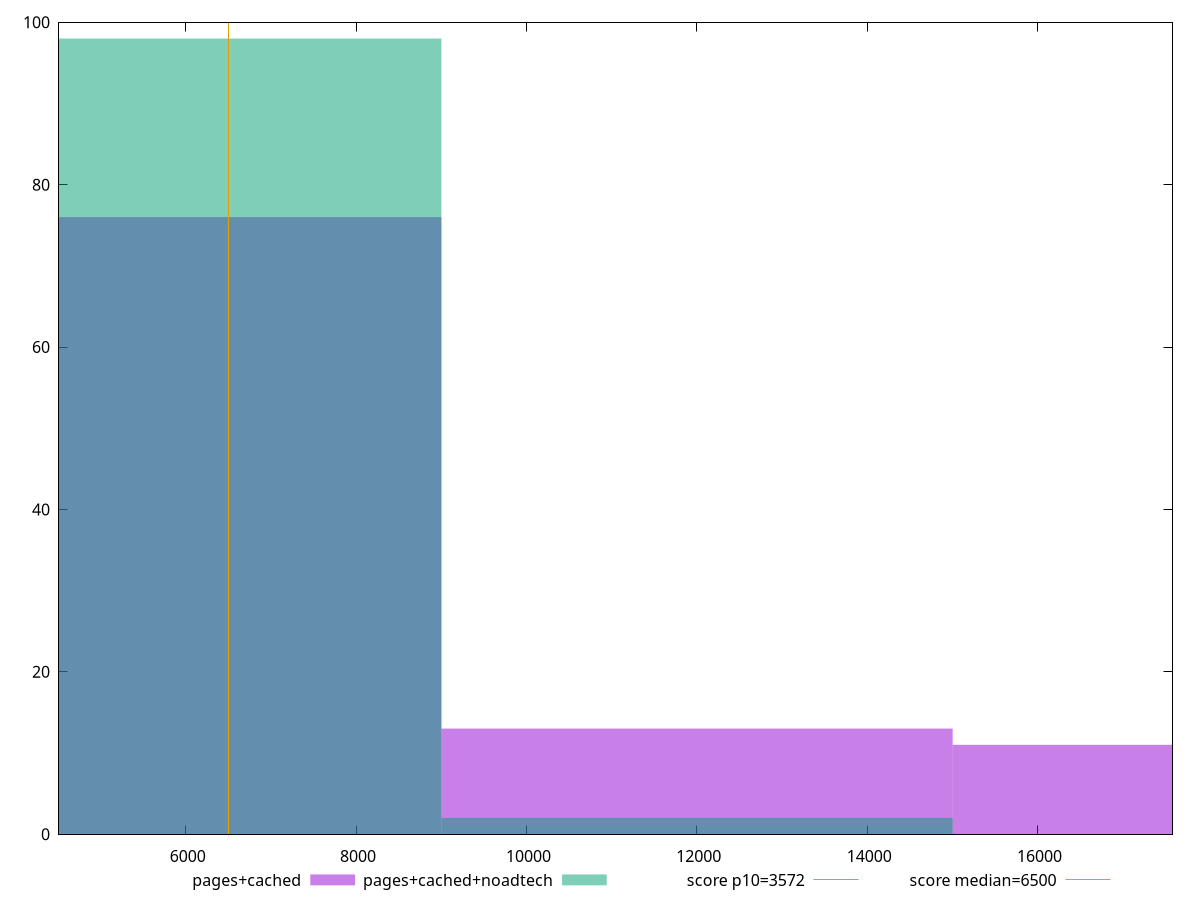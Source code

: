 reset

$pagesCached <<EOF
6001.222818867125 76
12002.44563773425 13
18003.668456601376 11
EOF

$pagesCachedNoadtech <<EOF
6001.222818867125 98
12002.44563773425 2
EOF

set key outside below
set boxwidth 6001.222818867125
set xrange [4513.504999999999:17583.37]
set yrange [0:100]
set trange [0:100]
set style fill transparent solid 0.5 noborder

set parametric
set terminal svg size 640, 500 enhanced background rgb 'white'
set output "report_00015_2021-02-09T16-11-33.973Z/first-cpu-idle/comparison/histogram/1_vs_2.svg"

plot $pagesCached title "pages+cached" with boxes, \
     $pagesCachedNoadtech title "pages+cached+noadtech" with boxes, \
     3572,t title "score p10=3572", \
     6500,t title "score median=6500"

reset
